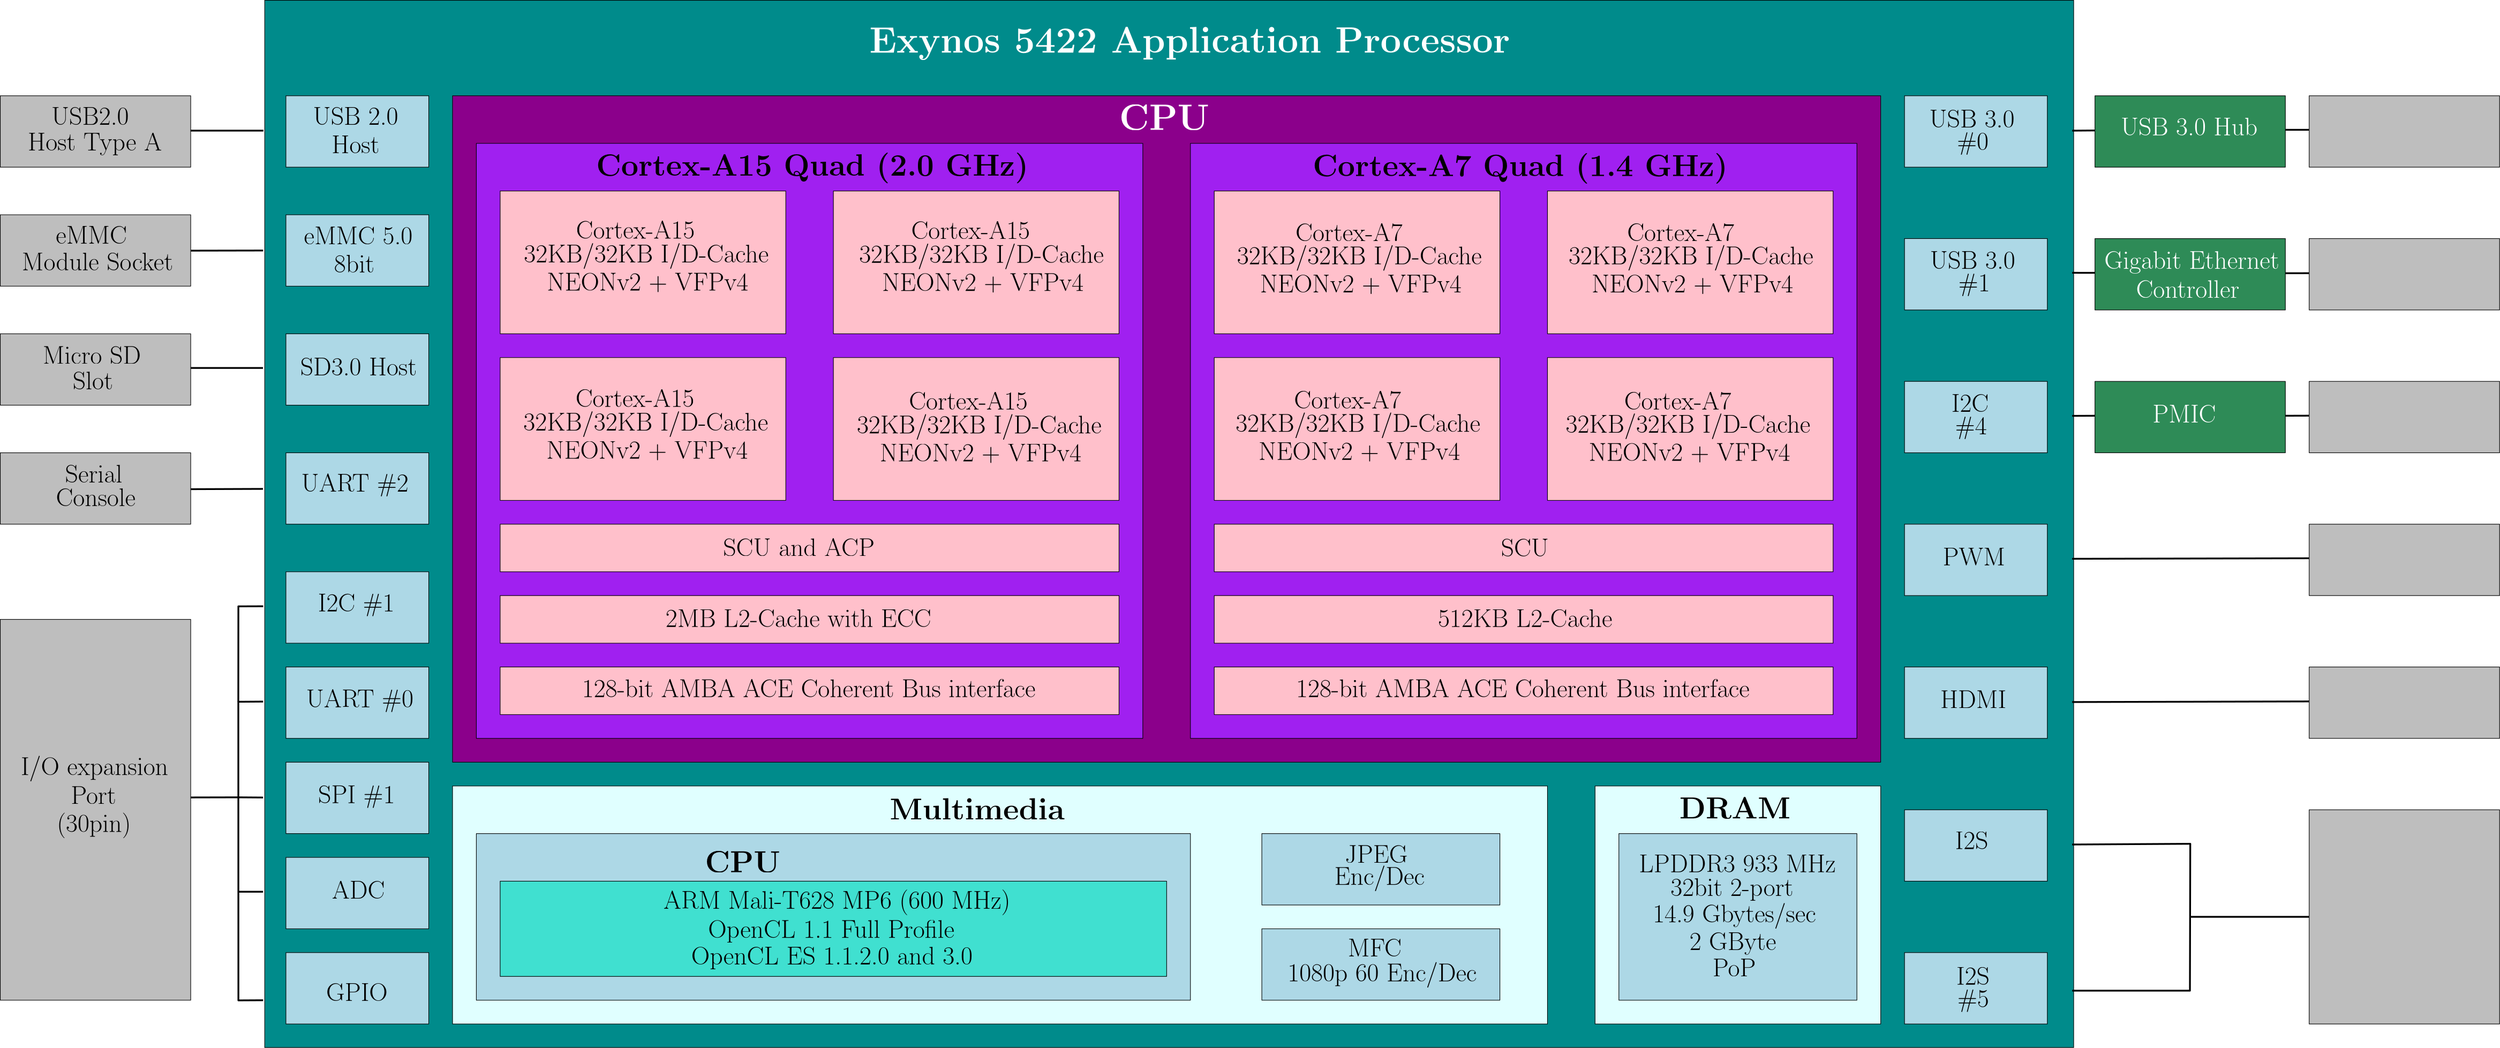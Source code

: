 <?xml version="1.0"?>
<!DOCTYPE ipe SYSTEM "ipe.dtd">
<ipe version="70218" creator="Ipe 7.2.26">
<info created="D:20230411232209" modified="D:20230412170925"/>
<ipestyle name="basic">
<symbol name="arrow/arc(spx)">
<path stroke="sym-stroke" fill="sym-stroke" pen="sym-pen">
0 0 m
-1 0.333 l
-1 -0.333 l
h
</path>
</symbol>
<symbol name="arrow/farc(spx)">
<path stroke="sym-stroke" fill="white" pen="sym-pen">
0 0 m
-1 0.333 l
-1 -0.333 l
h
</path>
</symbol>
<symbol name="arrow/ptarc(spx)">
<path stroke="sym-stroke" fill="sym-stroke" pen="sym-pen">
0 0 m
-1 0.333 l
-0.8 0 l
-1 -0.333 l
h
</path>
</symbol>
<symbol name="arrow/fptarc(spx)">
<path stroke="sym-stroke" fill="white" pen="sym-pen">
0 0 m
-1 0.333 l
-0.8 0 l
-1 -0.333 l
h
</path>
</symbol>
<symbol name="mark/circle(sx)" transformations="translations">
<path fill="sym-stroke">
0.6 0 0 0.6 0 0 e
0.4 0 0 0.4 0 0 e
</path>
</symbol>
<symbol name="mark/disk(sx)" transformations="translations">
<path fill="sym-stroke">
0.6 0 0 0.6 0 0 e
</path>
</symbol>
<symbol name="mark/fdisk(sfx)" transformations="translations">
<group>
<path fill="sym-fill">
0.5 0 0 0.5 0 0 e
</path>
<path fill="sym-stroke" fillrule="eofill">
0.6 0 0 0.6 0 0 e
0.4 0 0 0.4 0 0 e
</path>
</group>
</symbol>
<symbol name="mark/box(sx)" transformations="translations">
<path fill="sym-stroke" fillrule="eofill">
-0.6 -0.6 m
0.6 -0.6 l
0.6 0.6 l
-0.6 0.6 l
h
-0.4 -0.4 m
0.4 -0.4 l
0.4 0.4 l
-0.4 0.4 l
h
</path>
</symbol>
<symbol name="mark/square(sx)" transformations="translations">
<path fill="sym-stroke">
-0.6 -0.6 m
0.6 -0.6 l
0.6 0.6 l
-0.6 0.6 l
h
</path>
</symbol>
<symbol name="mark/fsquare(sfx)" transformations="translations">
<group>
<path fill="sym-fill">
-0.5 -0.5 m
0.5 -0.5 l
0.5 0.5 l
-0.5 0.5 l
h
</path>
<path fill="sym-stroke" fillrule="eofill">
-0.6 -0.6 m
0.6 -0.6 l
0.6 0.6 l
-0.6 0.6 l
h
-0.4 -0.4 m
0.4 -0.4 l
0.4 0.4 l
-0.4 0.4 l
h
</path>
</group>
</symbol>
<symbol name="mark/cross(sx)" transformations="translations">
<group>
<path fill="sym-stroke">
-0.43 -0.57 m
0.57 0.43 l
0.43 0.57 l
-0.57 -0.43 l
h
</path>
<path fill="sym-stroke">
-0.43 0.57 m
0.57 -0.43 l
0.43 -0.57 l
-0.57 0.43 l
h
</path>
</group>
</symbol>
<symbol name="arrow/fnormal(spx)">
<path stroke="sym-stroke" fill="white" pen="sym-pen">
0 0 m
-1 0.333 l
-1 -0.333 l
h
</path>
</symbol>
<symbol name="arrow/pointed(spx)">
<path stroke="sym-stroke" fill="sym-stroke" pen="sym-pen">
0 0 m
-1 0.333 l
-0.8 0 l
-1 -0.333 l
h
</path>
</symbol>
<symbol name="arrow/fpointed(spx)">
<path stroke="sym-stroke" fill="white" pen="sym-pen">
0 0 m
-1 0.333 l
-0.8 0 l
-1 -0.333 l
h
</path>
</symbol>
<symbol name="arrow/linear(spx)">
<path stroke="sym-stroke" pen="sym-pen">
-1 0.333 m
0 0 l
-1 -0.333 l
</path>
</symbol>
<symbol name="arrow/fdouble(spx)">
<path stroke="sym-stroke" fill="white" pen="sym-pen">
0 0 m
-1 0.333 l
-1 -0.333 l
h
-1 0 m
-2 0.333 l
-2 -0.333 l
h
</path>
</symbol>
<symbol name="arrow/double(spx)">
<path stroke="sym-stroke" fill="sym-stroke" pen="sym-pen">
0 0 m
-1 0.333 l
-1 -0.333 l
h
-1 0 m
-2 0.333 l
-2 -0.333 l
h
</path>
</symbol>
<symbol name="arrow/mid-normal(spx)">
<path stroke="sym-stroke" fill="sym-stroke" pen="sym-pen">
0.5 0 m
-0.5 0.333 l
-0.5 -0.333 l
h
</path>
</symbol>
<symbol name="arrow/mid-fnormal(spx)">
<path stroke="sym-stroke" fill="white" pen="sym-pen">
0.5 0 m
-0.5 0.333 l
-0.5 -0.333 l
h
</path>
</symbol>
<symbol name="arrow/mid-pointed(spx)">
<path stroke="sym-stroke" fill="sym-stroke" pen="sym-pen">
0.5 0 m
-0.5 0.333 l
-0.3 0 l
-0.5 -0.333 l
h
</path>
</symbol>
<symbol name="arrow/mid-fpointed(spx)">
<path stroke="sym-stroke" fill="white" pen="sym-pen">
0.5 0 m
-0.5 0.333 l
-0.3 0 l
-0.5 -0.333 l
h
</path>
</symbol>
<symbol name="arrow/mid-double(spx)">
<path stroke="sym-stroke" fill="sym-stroke" pen="sym-pen">
1 0 m
0 0.333 l
0 -0.333 l
h
0 0 m
-1 0.333 l
-1 -0.333 l
h
</path>
</symbol>
<symbol name="arrow/mid-fdouble(spx)">
<path stroke="sym-stroke" fill="white" pen="sym-pen">
1 0 m
0 0.333 l
0 -0.333 l
h
0 0 m
-1 0.333 l
-1 -0.333 l
h
</path>
</symbol>
<anglesize name="22.5 deg" value="22.5"/>
<anglesize name="30 deg" value="30"/>
<anglesize name="45 deg" value="45"/>
<anglesize name="60 deg" value="60"/>
<anglesize name="90 deg" value="90"/>
<arrowsize name="large" value="10"/>
<arrowsize name="small" value="5"/>
<arrowsize name="tiny" value="3"/>
<color name="blue" value="0 0 1"/>
<color name="brown" value="0.647 0.165 0.165"/>
<color name="darkblue" value="0 0 0.545"/>
<color name="darkcyan" value="0 0.545 0.545"/>
<color name="darkgray" value="0.663"/>
<color name="darkgreen" value="0 0.392 0"/>
<color name="darkmagenta" value="0.545 0 0.545"/>
<color name="darkorange" value="1 0.549 0"/>
<color name="darkred" value="0.545 0 0"/>
<color name="gold" value="1 0.843 0"/>
<color name="gray" value="0.745"/>
<color name="green" value="0 1 0"/>
<color name="lightblue" value="0.678 0.847 0.902"/>
<color name="lightcyan" value="0.878 1 1"/>
<color name="lightgray" value="0.827"/>
<color name="lightgreen" value="0.565 0.933 0.565"/>
<color name="lightyellow" value="1 1 0.878"/>
<color name="navy" value="0 0 0.502"/>
<color name="orange" value="1 0.647 0"/>
<color name="pink" value="1 0.753 0.796"/>
<color name="purple" value="0.627 0.125 0.941"/>
<color name="red" value="1 0 0"/>
<color name="seagreen" value="0.18 0.545 0.341"/>
<color name="turquoise" value="0.251 0.878 0.816"/>
<color name="violet" value="0.933 0.51 0.933"/>
<color name="yellow" value="1 1 0"/>
<dashstyle name="dash dot dotted" value="[4 2 1 2 1 2] 0"/>
<dashstyle name="dash dotted" value="[4 2 1 2] 0"/>
<dashstyle name="dashed" value="[4] 0"/>
<dashstyle name="dotted" value="[1 3] 0"/>
<gridsize name="10 pts (~3.5 mm)" value="10"/>
<gridsize name="14 pts (~5 mm)" value="14"/>
<gridsize name="16 pts (~6 mm)" value="16"/>
<gridsize name="20 pts (~7 mm)" value="20"/>
<gridsize name="28 pts (~10 mm)" value="28"/>
<gridsize name="32 pts (~12 mm)" value="32"/>
<gridsize name="4 pts" value="4"/>
<gridsize name="56 pts (~20 mm)" value="56"/>
<gridsize name="8 pts (~3 mm)" value="8"/>
<opacity name="10%" value="0.1"/>
<opacity name="30%" value="0.3"/>
<opacity name="50%" value="0.5"/>
<opacity name="75%" value="0.75"/>
<pen name="fat" value="1.2"/>
<pen name="heavier" value="0.8"/>
<pen name="ultrafat" value="2"/>
<symbolsize name="large" value="5"/>
<symbolsize name="small" value="2"/>
<symbolsize name="tiny" value="1.1"/>
<textsize name="Huge" value="\Huge"/>
<textsize name="LARGE" value="\LARGE"/>
<textsize name="Large" value="\Large"/>
<textsize name="footnote" value="\footnotesize"/>
<textsize name="huge" value="\huge"/>
<textsize name="large" value="\large"/>
<textsize name="script" value="\scriptsize"/>
<textsize name="small" value="\small"/>
<textsize name="tiny" value="\tiny"/>
<textstyle name="center" begin="\begin{center}" end="\end{center}"/>
<textstyle name="item" begin="\begin{itemize}\item{}" end="\end{itemize}"/>
<textstyle name="itemize" begin="\begin{itemize}" end="\end{itemize}"/>
<tiling name="falling" angle="-60" step="4" width="1"/>
<tiling name="rising" angle="30" step="4" width="1"/>
</ipestyle>
<ipestyle name="customsize">
<layout paper="1800 800" origin="0 0" frame="1800 800"/>
</ipestyle>
<page>
<layer name="alpha"/>
<view layers="alpha" active="alpha"/>
<path layer="alpha" matrix="1 0 0 1 -78.2791 0.183586" stroke="black" fill="darkcyan">
320 768 m
320 64 l
1536 64 l
1536 768 l
h
</path>
<path matrix="1 0 0 1 -80 0" stroke="black" fill="darkmagenta">
448 704 m
448 256 l
1408 256 l
1408 704 l
h
</path>
<path matrix="1 0 0 1 -80 0" stroke="black" fill="purple">
912 672 m
912 272 l
464 272 l
464 672 l
h
</path>
<path matrix="1 0 0 1 -80 0" stroke="black" fill="purple">
944 672 m
944 272 l
1392 272 l
1392 672 l
h
</path>
<path matrix="1 0 0 1 -80 16" stroke="black" fill="pink">
480 304 m
480 272 l
896 272 l
896 304 l
h
</path>
<path matrix="1 0 0 1 -80 -16" stroke="black" fill="pink">
480 384 m
480 352 l
896 352 l
896 384 l
h
</path>
<path matrix="1 0 0 1 -80 -32" stroke="black" fill="pink">
480 448 m
480 416 l
896 416 l
896 448 l
h
</path>
<path matrix="1 0 0 1 -80 0" stroke="black" fill="pink">
480 528 m
480 432 l
672 432 l
672 528 l
h
</path>
<path matrix="1 0 0 1 -80 0" stroke="black" fill="pink">
704 528 m
704 432 l
896 432 l
896 528 l
h
</path>
<path matrix="1 0 0 1 -80 0" stroke="black" fill="pink">
480 640 m
480 544 l
672 544 l
672 640 l
h
</path>
<path matrix="1 0 0 1 -80 0" stroke="black" fill="pink">
704 640 m
704 544 l
896 544 l
896 640 l
h
</path>
<path matrix="1 0 0 1 400 16" stroke="black" fill="pink">
480 304 m
480 272 l
896 272 l
896 304 l
h
</path>
<path matrix="1 0 0 1 400 -16" stroke="black" fill="pink">
480 384 m
480 352 l
896 352 l
896 384 l
h
</path>
<path matrix="1 0 0 1 400 -32" stroke="black" fill="pink">
480 448 m
480 416 l
896 416 l
896 448 l
h
</path>
<path matrix="1 0 0 1 400 0" stroke="black" fill="pink">
480 528 m
480 432 l
672 432 l
672 528 l
h
</path>
<path matrix="1 0 0 1 400 0" stroke="black" fill="pink">
704 528 m
704 432 l
896 432 l
896 528 l
h
</path>
<path matrix="1 0 0 1 400 0" stroke="black" fill="pink">
480 640 m
480 544 l
672 544 l
672 640 l
h
</path>
<path matrix="1 0 0 1 400 0" stroke="black" fill="pink">
704 640 m
704 544 l
896 544 l
896 640 l
h
</path>
<path matrix="1 0 0 1 -80 0" stroke="black" fill="lightcyan">
1216 240 m
1216 80 l
1408 80 l
1408 240 l
h
</path>
<path matrix="1 0 0 1 -80 0" stroke="black" fill="lightcyan">
1184 240 m
1184 80 l
448 80 l
448 240 l
h
</path>
<path matrix="1 0 0 1 -80 0" stroke="black" fill="lightblue">
464 208 m
464 96 l
944 96 l
944 208 l
h
</path>
<path matrix="1 0 0 1 -80 0" stroke="black" fill="turquoise">
480 176 m
480 112 l
928 112 l
928 176 l
h
</path>
<path matrix="1 0 0 1 -80 0" stroke="black" fill="lightblue">
992 208 m
992 160 l
1152 160 l
1152 208 l
h
</path>
<path matrix="1 0 0 1 -80 0" stroke="black" fill="lightblue">
992 144 m
992 96 l
1152 96 l
1152 144 l
h
</path>
<path matrix="1 0 0 1 -80 0" stroke="black" fill="lightblue">
1232 208 m
1232 96 l
1392 96 l
1392 208 l
h
</path>
<path matrix="1 0 0 1 -80 0" stroke="black" fill="lightblue">
432 704 m
432 656 l
336 656 l
336 704 l
h
</path>
<path matrix="1 0 0 1 -80 0" stroke="black" fill="lightblue">
336 624 m
336 576 l
432 576 l
432 624 l
h
</path>
<path matrix="1 0 0 1 -80 -80" stroke="black" fill="lightblue">
336 624 m
336 576 l
432 576 l
432 624 l
h
</path>
<path matrix="1 0 0 1 -80 -160" stroke="black" fill="lightblue">
336 624 m
336 576 l
432 576 l
432 624 l
h
</path>
<path matrix="1 0 0 1 -80 -240" stroke="black" fill="lightblue">
336 624 m
336 576 l
432 576 l
432 624 l
h
</path>
<path matrix="1 0 0 1 -80 -304" stroke="black" fill="lightblue">
336 624 m
336 576 l
432 576 l
432 624 l
h
</path>
<path matrix="1 0 0 1 -80 -368" stroke="black" fill="lightblue">
336 624 m
336 576 l
432 576 l
432 624 l
h
</path>
<path matrix="1 0 0 1 -80 -432" stroke="black" fill="lightblue">
336 624 m
336 576 l
432 576 l
432 624 l
h
</path>
<path matrix="1 0 0 1 -80 -496" stroke="black" fill="lightblue">
336 624 m
336 576 l
432 576 l
432 624 l
h
</path>
<path matrix="1 0 0 1 1008 80" stroke="black" fill="lightblue">
336 624 m
336 576 l
432 576 l
432 624 l
h
</path>
<path matrix="1 0 0 1 1008 -16" stroke="black" fill="lightblue">
336 624 m
336 576 l
432 576 l
432 624 l
h
</path>
<path matrix="1 0 0 1 1008 -112" stroke="black" fill="lightblue">
336 624 m
336 576 l
432 576 l
432 624 l
h
</path>
<path matrix="1 0 0 1 1008 -208" stroke="black" fill="lightblue">
336 624 m
336 576 l
432 576 l
432 624 l
h
</path>
<path matrix="1 0 0 1 1008 -304" stroke="black" fill="lightblue">
336 624 m
336 576 l
432 576 l
432 624 l
h
</path>
<path matrix="1 0 0 1 1008 -400" stroke="black" fill="lightblue">
336 624 m
336 576 l
432 576 l
432 624 l
h
</path>
<path matrix="1 0 0 1 1008 -496" stroke="black" fill="lightblue">
336 624 m
336 576 l
432 576 l
432 624 l
h
</path>
<path matrix="1 0 0 1 -144 0" stroke="black" fill="gray">
336 704 m
336 656 l
208 656 l
208 704 l
h
</path>
<path matrix="1 0 0 1 -144 -80" stroke="black" fill="gray">
336 704 m
336 656 l
208 656 l
208 704 l
h
</path>
<path matrix="1 0 0 1 -144 -160" stroke="black" fill="gray">
336 704 m
336 656 l
208 656 l
208 704 l
h
</path>
<path matrix="1 0 0 1 -144 -240" stroke="black" fill="gray">
336 704 m
336 656 l
208 656 l
208 704 l
h
</path>
<path matrix="1 0 0 1 -80 0" stroke="black" fill="gray">
272 352 m
272 96 l
144 96 l
144 352 l
h
</path>
<path matrix="1 0 0 1 1264 0" stroke="black" fill="seagreen">
336 704 m
336 656 l
208 656 l
208 704 l
h
</path>
<path matrix="1 0 0 1 1264 -96" stroke="black" fill="seagreen">
336 704 m
336 656 l
208 656 l
208 704 l
h
</path>
<path matrix="1 0 0 1 1264 -192" stroke="black" fill="seagreen">
336 704 m
336 656 l
208 656 l
208 704 l
h
</path>
<path matrix="1 0 0 1 1408 0" stroke="black" fill="gray">
336 704 m
336 656 l
208 656 l
208 704 l
h
</path>
<path matrix="1 0 0 1 1408 -96" stroke="black" fill="gray">
336 704 m
336 656 l
208 656 l
208 704 l
h
</path>
<path matrix="1 0 0 1 1408 -192" stroke="black" fill="gray">
336 704 m
336 656 l
208 656 l
208 704 l
h
</path>
<path matrix="1 0 0 1 1408 -288" stroke="black" fill="gray">
336 704 m
336 656 l
208 656 l
208 704 l
h
</path>
<path matrix="1 0 0 1 1408 -384" stroke="black" fill="gray">
336 704 m
336 656 l
208 656 l
208 704 l
h
</path>
<path stroke="black" fill="gray">
1616 224 m
1616 80 l
1744 80 l
1744 224 l
h
</path>
<path stroke="black" pen="fat">
191.924 680.576 m
240.85 680.576 l
</path>
<path stroke="black" pen="fat">
192.078 599.88 m
240.647 599.975 l
</path>
<path stroke="black" pen="fat">
191.994 521.019 m
240.564 521.019 l
</path>
<path stroke="black" pen="fat">
191.994 439.532 m
240.564 439.722 l
</path>
<path stroke="black" pen="fat">
240.647 296.742 m
223.999 296.619 l
224.048 95.8736 l
240.649 95.9685 l
</path>
<path stroke="black" pen="fat">
240.614 232.252 m
224.099 232.376 l
</path>
<path stroke="black" pen="fat">
240.614 168.908 m
223.976 168.908 l
</path>
<path stroke="black" pen="fat">
223.991 296.669 m
224.033 360.76 l
240.7 360.817 l
</path>
<path stroke="black" pen="fat">
224.019 232.376 m
192.01 232.301 l
</path>
<path stroke="black" pen="fat">
1456.77 680.55 m
1471.95 680.675 l
</path>
<path stroke="black" pen="fat">
1599.98 681.117 m
1615.94 681.117 l
</path>
<path stroke="black" pen="fat">
1456.73 584.995 m
1472 584.967 l
</path>
<path stroke="black" pen="fat">
1599.97 584.702 m
1616.01 584.73 l
</path>
<path stroke="black" pen="fat">
1456.73 488.824 m
1472.01 488.898 l
</path>
<path stroke="black" pen="fat">
1599.93 488.898 m
1615.99 488.946 l
</path>
<path stroke="black" pen="fat">
1456.69 392.742 m
1616.01 393.09 l
</path>
<path stroke="black" pen="fat">
1456.72 296.441 m
1616 296.852 l
</path>
<path stroke="black" pen="fat">
1456.68 200.664 m
1536.08 201.141 l
1535.85 102.409 l
1456.75 102.409 l
</path>
<path stroke="black" pen="fat">
1535.95 152.046 m
1616.03 152.045 l
</path>
<text matrix="1 0 0 1 -66.4358 -10.5347" transformations="translations" pos="714.617 743.548" stroke="white" type="label" width="438.422" height="17.213" depth="4.82" valign="baseline" size="Huge">\textbf{Exynos 5422 Application Processor}
</text>
<text matrix="1 0 0 1 -15.863 -6.96124" transformations="translations" pos="832 688" stroke="white" type="label" width="60.619" height="17.007" depth="0" valign="baseline" size="Huge">\textbf{CPU}</text>
<text matrix="1 0 0 1 48.5728 -37.6877" transformations="translations" pos="416 688" stroke="black" type="label" width="290.758" height="15.493" depth="5.17" valign="baseline" size="huge">\textbf{Cortex-A15 Quad (2.0 GHz)}</text>
<text matrix="1 0 0 1 34.2379 -5.92579" transformations="translations" pos="912 656" stroke="black" type="label" width="279.135" height="15.493" depth="5.17" valign="baseline" size="huge">\textbf{Cortex-A7 Quad (1.4 GHz)}</text>
<text matrix="1 0 0 1 35.0129 -16" transformations="translations" pos="416 624" stroke="black" type="label" width="79.846" height="11.761" depth="0" valign="baseline" size="LARGE">Cortex-A15</text>
<text matrix="1 0 0 1 -32 -16" transformations="translations" pos="448 608" stroke="black" type="label" width="164.595" height="12.896" depth="4.29" valign="baseline" size="LARGE">32KB/32KB I/D-Cache</text>
<text matrix="1 0 0 1 15.4522 -2.87597" transformations="translations" pos="416 576" stroke="black" type="label" width="135.462" height="11.765" depth="1.09" valign="baseline" size="LARGE">NEONv2 + VFPv4</text>
<text matrix="1 0 0 1 260.305 -16.2764" transformations="translations" pos="416 624" stroke="black" type="label" width="79.846" height="11.761" depth="0" valign="baseline" size="LARGE">Cortex-A15</text>
<text matrix="1 0 0 1 193.292 -16.2764" transformations="translations" pos="448 608" stroke="black" type="label" width="164.595" height="12.896" depth="4.29" valign="baseline" size="LARGE">32KB/32KB I/D-Cache</text>
<text matrix="1 0 0 1 240.744 -3.15237" transformations="translations" pos="416 576" stroke="black" type="label" width="135.462" height="11.765" depth="1.09" valign="baseline" size="LARGE">NEONv2 + VFPv4</text>
<text matrix="1 0 0 1 34.6674 -129.097" transformations="translations" pos="416 624" stroke="black" type="label" width="79.846" height="11.761" depth="0" valign="baseline" size="LARGE">Cortex-A15</text>
<text matrix="1 0 0 1 -32.3455 -129.097" transformations="translations" pos="448 608" stroke="black" type="label" width="164.595" height="12.896" depth="4.29" valign="baseline" size="LARGE">32KB/32KB I/D-Cache</text>
<text matrix="1 0 0 1 15.1067 -115.973" transformations="translations" pos="416 576" stroke="black" type="label" width="135.462" height="11.765" depth="1.09" valign="baseline" size="LARGE">NEONv2 + VFPv4</text>
<text matrix="1 0 0 1 258.785 -130.906" transformations="translations" pos="416 624" stroke="black" type="label" width="79.846" height="11.761" depth="0" valign="baseline" size="LARGE">Cortex-A15</text>
<text matrix="1 0 0 1 191.772 -130.906" transformations="translations" pos="448 608" stroke="black" type="label" width="164.595" height="12.896" depth="4.29" valign="baseline" size="LARGE">32KB/32KB I/D-Cache</text>
<text matrix="1 0 0 1 239.225 -117.782" transformations="translations" pos="416 576" stroke="black" type="label" width="135.462" height="11.765" depth="1.09" valign="baseline" size="LARGE">NEONv2 + VFPv4</text>
<text matrix="1 0 0 1 5.8517 -5.46158" transformations="translations" pos="544 400" stroke="black" type="label" width="101.896" height="11.955" depth="0" valign="baseline" size="LARGE">SCU and ACP</text>
<text matrix="1 0 0 1 -0.780226 -5.07147" transformations="translations" pos="512 352" stroke="black" type="label" width="178.601" height="11.955" depth="0" valign="baseline" size="LARGE">2MB L2-Cache with ECC</text>
<text matrix="1 0 0 1 -88.9726 -4.29125" transformations="translations" pos="544 304" stroke="black" type="label" width="305.046" height="11.955" depth="0" valign="baseline" size="LARGE">128-bit AMBA ACE Coherent Bus interface</text>
<text matrix="1 0 0 1 518.635 -17.7066" transformations="translations" pos="416 624" stroke="black" type="label" width="71.95" height="11.761" depth="0" valign="baseline" size="LARGE">Cortex-A7</text>
<text matrix="1 0 0 1 447.331 -17.3165" transformations="translations" pos="448 608" stroke="black" type="label" width="164.595" height="12.896" depth="4.29" valign="baseline" size="LARGE">32KB/32KB I/D-Cache</text>
<text matrix="1 0 0 1 494.783 -4.19247" transformations="translations" pos="416 576" stroke="black" type="label" width="135.462" height="11.765" depth="1.09" valign="baseline" size="LARGE">NEONv2 + VFPv4</text>
<text matrix="1 0 0 1 741.556 -17.6593" transformations="translations" pos="416 624" stroke="black" type="label" width="71.95" height="11.761" depth="0" valign="baseline" size="LARGE">Cortex-A7</text>
<text matrix="1 0 0 1 670.252 -17.2692" transformations="translations" pos="448 608" stroke="black" type="label" width="164.595" height="12.896" depth="4.29" valign="baseline" size="LARGE">32KB/32KB I/D-Cache</text>
<text matrix="1 0 0 1 717.704 -4.14517" transformations="translations" pos="416 576" stroke="black" type="label" width="135.462" height="11.765" depth="1.09" valign="baseline" size="LARGE">NEONv2 + VFPv4</text>
<text matrix="1 0 0 1 517.693 -130.249" transformations="translations" pos="416 624" stroke="black" type="label" width="71.95" height="11.761" depth="0" valign="baseline" size="LARGE">Cortex-A7</text>
<text matrix="1 0 0 1 446.389 -129.859" transformations="translations" pos="448 608" stroke="black" type="label" width="164.595" height="12.896" depth="4.29" valign="baseline" size="LARGE">32KB/32KB I/D-Cache</text>
<text matrix="1 0 0 1 493.841 -116.735" transformations="translations" pos="416 576" stroke="black" type="label" width="135.462" height="11.765" depth="1.09" valign="baseline" size="LARGE">NEONv2 + VFPv4</text>
<text matrix="1 0 0 1 739.581 -130.908" transformations="translations" pos="416 624" stroke="black" type="label" width="71.95" height="11.761" depth="0" valign="baseline" size="LARGE">Cortex-A7</text>
<text matrix="1 0 0 1 668.277 -130.518" transformations="translations" pos="448 608" stroke="black" type="label" width="164.595" height="12.896" depth="4.29" valign="baseline" size="LARGE">32KB/32KB I/D-Cache</text>
<text matrix="1 0 0 1 715.729 -117.394" transformations="translations" pos="416 576" stroke="black" type="label" width="135.462" height="11.765" depth="1.09" valign="baseline" size="LARGE">NEONv2 + VFPv4</text>
<text matrix="1 0 0 1 391.027 -4.29125" transformations="translations" pos="544 304" stroke="black" type="label" width="305.046" height="11.955" depth="0" valign="baseline" size="LARGE">128-bit AMBA ACE Coherent Bus interface</text>
<text matrix="1 0 0 1 518.385 -5.07147" transformations="translations" pos="512 352" stroke="black" type="label" width="117.266" height="11.955" depth="0" valign="baseline" size="LARGE">512KB L2-Cache</text>
<text matrix="1 0 0 1 528.715 -5.69272" transformations="translations" pos="544 400" stroke="black" type="label" width="32.223" height="11.761" depth="0" valign="baseline" size="LARGE">SCU</text>
<text matrix="1 0 0 1 197.824 -6.58856" transformations="translations" pos="464 224" stroke="black" type="label" width="117.566" height="14.349" depth="0" valign="baseline" size="huge">\textbf{Multimedia}</text>
<text matrix="1 0 0 1 26.993 -8.9726" transformations="translations" pos="510.754 191.011" stroke="black" type="label" width="50.532" height="14.177" depth="0" valign="baseline" size="huge">\textbf{CPU}</text>
<text matrix="1 0 0 1 -18.3353 -5.8517" transformations="translations" pos="528.085 163.29" stroke="black" type="label" width="233.361" height="12.896" depth="4.29" valign="baseline" size="LARGE">ARM Mali-T628 MP6 (600 MHz)</text>
<text matrix="1 0 0 1 10.1429 -3.51102" transformations="translations" pos="529.645 141.443" stroke="black" type="label" width="165.618" height="11.954" depth="3.35" valign="baseline" size="LARGE">OpenCL 1.1 Full Profile</text>
<text matrix="1 0 0 1 -46.4235 -1.56045" transformations="translations" pos="574.898 121.548" stroke="black" type="label" width="189.281" height="11.954" depth="3.35" valign="baseline" size="LARGE">OpenCL ES 1.1.2.0 and 3.0</text>
<text matrix="1 0 0 1 5.06812 -0.506812" transformations="translations" pos="962.778 188.8" stroke="black" type="label" width="42.25" height="11.761" depth="0" valign="baseline" size="LARGE">JPEG</text>
<text matrix="1 0 0 1 -12.1635 -0.506812" transformations="translations" pos="972.914 174.102" stroke="black" type="label" width="60.657" height="12.896" depth="4.29" valign="baseline" size="LARGE">Enc/Dec</text>
<text matrix="1 0 0 1 19.2589 -4.56131" transformations="translations" pos="950.614 130.009" stroke="black" type="label" width="36.042" height="11.761" depth="0" valign="baseline" size="LARGE">MFC</text>
<text matrix="1 0 0 1 -48.1472 -9.12262" transformations="translations" pos="977.475 117.846" stroke="black" type="label" width="127.217" height="12.896" depth="4.29" valign="baseline" size="LARGE">1080p 60 Enc/Dec</text>
<text matrix="1 0 0 1 15.2044 -6.58856" transformations="translations" pos="1177.42 224.785" stroke="black" type="label" width="74.758" height="14.177" depth="0" valign="baseline" size="huge">\textbf{DRAM}</text>
<text matrix="1 0 0 1 6.64206 -16.725" transformations="translations" pos="1158.87 198.752" stroke="black" type="label" width="132.314" height="11.761" depth="0" valign="baseline" size="LARGE">LPDDR3 933 MHz</text>
<text matrix="1 0 0 1 4.80457 -6.96676" transformations="translations" pos="1181.92 173.073" stroke="black" type="label" width="82.602" height="11.954" depth="3.35" valign="baseline" size="LARGE">32bit 2-port</text>
<text matrix="1 0 0 1 -32.1305 2.94265" transformations="translations" pos="1206.94 145.42" stroke="black" type="label" width="109.726" height="12.896" depth="4.29" valign="baseline" size="LARGE">14.9 Gbytes/sec</text>
<text matrix="1 0 0 1 -14.714 4.74437" transformations="translations" pos="1214.18 125.008" stroke="black" type="label" width="58.297" height="11.76" depth="3.35" valign="baseline" size="LARGE">2 GByte</text>
<text matrix="1 0 0 1 22.5214 4.74437" transformations="translations" pos="1192.45 107.231" stroke="black" type="label" width="29.075" height="11.761" depth="0" valign="baseline" size="LARGE">PoP</text>
<text matrix="1 0 0 1 7.16538 -2.31141" transformations="translations" pos="267.078 686.803" stroke="black" type="label" width="57.28" height="11.761" depth="0" valign="baseline" size="LARGE">USB 2.0</text>
<text matrix="1 0 0 1 6.47196 6.47196" transformations="translations" pos="280.255 658.928" stroke="black" type="label" width="32.114" height="11.761" depth="0" valign="baseline" size="LARGE">Host</text>
<text matrix="1 0 0 1 -13.1751 -15.2553" transformations="translations" pos="281.269 619.397" stroke="black" type="label" width="73.042" height="11.761" depth="0" valign="baseline" size="LARGE">eMMC 5.0</text>
<text matrix="1 0 0 1 7.62767 -11.3259" transformations="translations" pos="280.762 596.59" stroke="black" type="label" width="27.084" height="11.955" depth="0" valign="baseline" size="LARGE">8bit</text>
<text matrix="1 0 0 1 -19.1847 -10.6325" transformations="translations" pos="284.817 526.65" stroke="black" type="label" width="78.358" height="11.761" depth="0" valign="baseline" size="LARGE">SD3.0 Host</text>
<text matrix="1 0 0 1 2.7737 -7.16538" transformations="translations" pos="263.531 445.053" stroke="black" type="label" width="72.114" height="11.954" depth="3.35" valign="baseline" size="LARGE">UART \#2</text>
<text matrix="1 0 0 1 9.4768 -7.62767" transformations="translations" pos="268.092 364.977" stroke="black" type="label" width="51.412" height="11.954" depth="3.35" valign="baseline" size="LARGE">I2C \#1</text>
<text matrix="1 0 0 1 -7.62767 -4.16054" transformations="translations" pos="277.214 297.064" stroke="black" type="label" width="72.114" height="11.954" depth="3.35" valign="baseline" size="LARGE">UART \#0</text>
<text matrix="1 0 0 1 13.6373 -3.69826" transformations="translations" pos="264.037 232.192" stroke="black" type="label" width="51.634" height="11.954" depth="3.35" valign="baseline" size="LARGE">SPI \#1</text>
<text matrix="1 0 0 1 15.2553 -5.08511" transformations="translations" pos="271.64 169.348" stroke="black" type="label" width="35.593" height="11.761" depth="0" valign="baseline" size="LARGE">ADC</text>
<text matrix="1 0 0 1 0.231141 -12.9439" transformations="translations" pos="282.789 108.53" stroke="black" type="label" width="41.35" height="11.761" depth="0" valign="baseline" size="LARGE">GPIO</text>
<text matrix="1 0 0 1 5.70542 3.30314" transformations="translations" pos="92.6468 681.206" stroke="black" type="label" width="52.083" height="11.761" depth="0" valign="baseline" size="LARGE">USB2.0</text>
<text matrix="1 0 0 1 -5.40514 1.20114" transformations="translations" pos="87.9654 665.991" stroke="black" type="label" width="90.072" height="11.76" depth="3.35" valign="baseline" size="LARGE">Host Type A</text>
<text matrix="1 0 0 1 23.122 -15.0143" transformations="translations" pos="78.2126 619.568" stroke="black" type="label" width="47.757" height="11.761" depth="0" valign="baseline" size="LARGE">eMMC</text>
<text matrix="1 0 0 1 -38.7368 -13.8131" transformations="translations" pos="117.224 600.452" stroke="black" type="label" width="101.733" height="11.955" depth="0" valign="baseline" size="LARGE">Module Socket</text>
<text matrix="1 0 0 1 5.70542 -8.40799" transformations="translations" pos="86.7951 532.182" stroke="black" type="label" width="66.075" height="11.761" depth="0" valign="baseline" size="LARGE">Micro SD</text>
<text matrix="1 0 0 1 -3.00285 -4.80457" transformations="translations" pos="115.663 511.506" stroke="black" type="label" width="27.084" height="11.955" depth="0" valign="baseline" size="LARGE">Slot</text>
<text matrix="1 0 0 1 15.3146 -3.90371" transformations="translations" pos="92.2566 447.918" stroke="black" type="label" width="38.378" height="11.955" depth="0" valign="baseline" size="LARGE">Serial</text>
<text matrix="1 0 0 1 -8.40799 -3.00285" transformations="translations" pos="109.812 431.143" stroke="black" type="label" width="53.558" height="11.955" depth="0" valign="baseline" size="LARGE">Console</text>
<text matrix="1 0 0 1 -21.4562 -33.1596" transformations="translations" pos="99.2787 280.559" stroke="black" type="label" width="99.124" height="12.896" depth="4.29" valign="baseline" size="LARGE">I/O expansion</text>
<text matrix="1 0 0 1 -3.51102 -26.9178" transformations="translations" pos="114.883 254.812" stroke="black" type="label" width="30.454" height="11.761" depth="0" valign="baseline" size="LARGE">Port</text>
<text matrix="1 0 0 1 -2.34068 -8.19238" transformations="translations" pos="104.35 217.361" stroke="black" type="label" width="49.871" height="12.896" depth="4.29" valign="baseline" size="LARGE">(30pin)</text>
<text matrix="1 0 0 1 1.20114 -5.40514" transformations="translations" pos="1359.49 688.103" stroke="black" type="label" width="57.28" height="11.761" depth="0" valign="baseline" size="LARGE">USB 3.0</text>
<text matrix="1 0 0 1 5.38742 -7.60218" transformations="translations" pos="1373.92 675.23" stroke="black" type="label" width="21.187" height="11.954" depth="3.35" valign="baseline" size="LARGE">\#0</text>
<text matrix="1 0 0 1 -6.90656 -7.20685" transformations="translations" pos="1368.07 594.866" stroke="black" type="label" width="57.28" height="11.761" depth="0" valign="baseline" size="LARGE">USB 3.0</text>
<text matrix="1 0 0 1 7.50713 -3.60342" transformations="translations" pos="1372.75 576.141" stroke="black" type="label" width="21.187" height="11.954" depth="3.35" valign="baseline" size="LARGE">\#1</text>
<text matrix="1 0 0 1 7.50713 -5.40514" transformations="translations" pos="1368.07 496.948" stroke="black" type="label" width="25.028" height="11.761" depth="0" valign="baseline" size="LARGE">I2C</text>
<text matrix="1 0 0 1 1.80171 0.900856" transformations="translations" pos="1376.26 475.492" stroke="black" type="label" width="21.187" height="11.954" depth="3.35" valign="baseline" size="LARGE">\#4</text>
<text matrix="1 0 0 1 2.40228 -13.8131" transformations="translations" pos="1367.29 402.151" stroke="black" type="label" width="41.881" height="11.761" depth="0" valign="baseline" size="LARGE">PWM</text>
<text matrix="1 0 0 1 0 -8.70828" transformations="translations" pos="1368.07 301.111" stroke="black" type="label" width="44.374" height="11.761" depth="0" valign="baseline" size="LARGE">HDMI</text>
<text matrix="1 0 0 1 7.20685 -9.90942" transformations="translations" pos="1370.8 207.484" stroke="black" type="label" width="22.33" height="11.761" depth="0" valign="baseline" size="LARGE">I2S</text>
<text matrix="1 0 0 1 4.204 -9.00856" transformations="translations" pos="1374.7 115.417" stroke="black" type="label" width="22.33" height="11.761" depth="0" valign="baseline" size="LARGE">I2S</text>
<text matrix="1 0 0 1 -0.600571 -1.50143" transformations="translations" pos="1380.16 92.7908" stroke="black" type="label" width="21.187" height="11.954" depth="3.35" valign="baseline" size="LARGE">\#5</text>
<text matrix="1 0 0 1 6.30599 -5.10485" transformations="translations" pos="1483.05 682.531" stroke="white" type="label" width="92.003" height="11.955" depth="0" valign="baseline" size="LARGE">USB 3.0 Hub</text>
<text matrix="1 0 0 1 -9.00856 -2.40228" transformations="translations" pos="1487.32 590.087" stroke="white" type="label" width="117.663" height="11.954" depth="3.35" valign="baseline" size="LARGE">Gigabit Ethernet</text>
<text matrix="1 0 0 1 2.40228 -4.204" transformations="translations" pos="1497.23 572.37" stroke="white" type="label" width="69.509" height="11.955" depth="0" valign="baseline" size="LARGE">Controller</text>
<text matrix="1 0 0 1 15.3146 -6.30599" transformations="translations" pos="1495.43 490.693" stroke="white" type="label" width="42.582" height="11.761" depth="0" valign="baseline" size="LARGE">PMIC</text>
</page>
</ipe>
